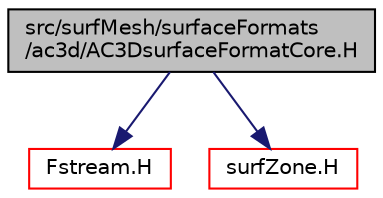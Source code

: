 digraph "src/surfMesh/surfaceFormats/ac3d/AC3DsurfaceFormatCore.H"
{
  bgcolor="transparent";
  edge [fontname="Helvetica",fontsize="10",labelfontname="Helvetica",labelfontsize="10"];
  node [fontname="Helvetica",fontsize="10",shape=record];
  Node1 [label="src/surfMesh/surfaceFormats\l/ac3d/AC3DsurfaceFormatCore.H",height=0.2,width=0.4,color="black", fillcolor="grey75", style="filled" fontcolor="black"];
  Node1 -> Node2 [color="midnightblue",fontsize="10",style="solid",fontname="Helvetica"];
  Node2 [label="Fstream.H",height=0.2,width=0.4,color="red",URL="$Fstream_8H.html",tooltip="Input/output from file streams. "];
  Node1 -> Node3 [color="midnightblue",fontsize="10",style="solid",fontname="Helvetica"];
  Node3 [label="surfZone.H",height=0.2,width=0.4,color="red",URL="$surfZone_8H.html"];
}
